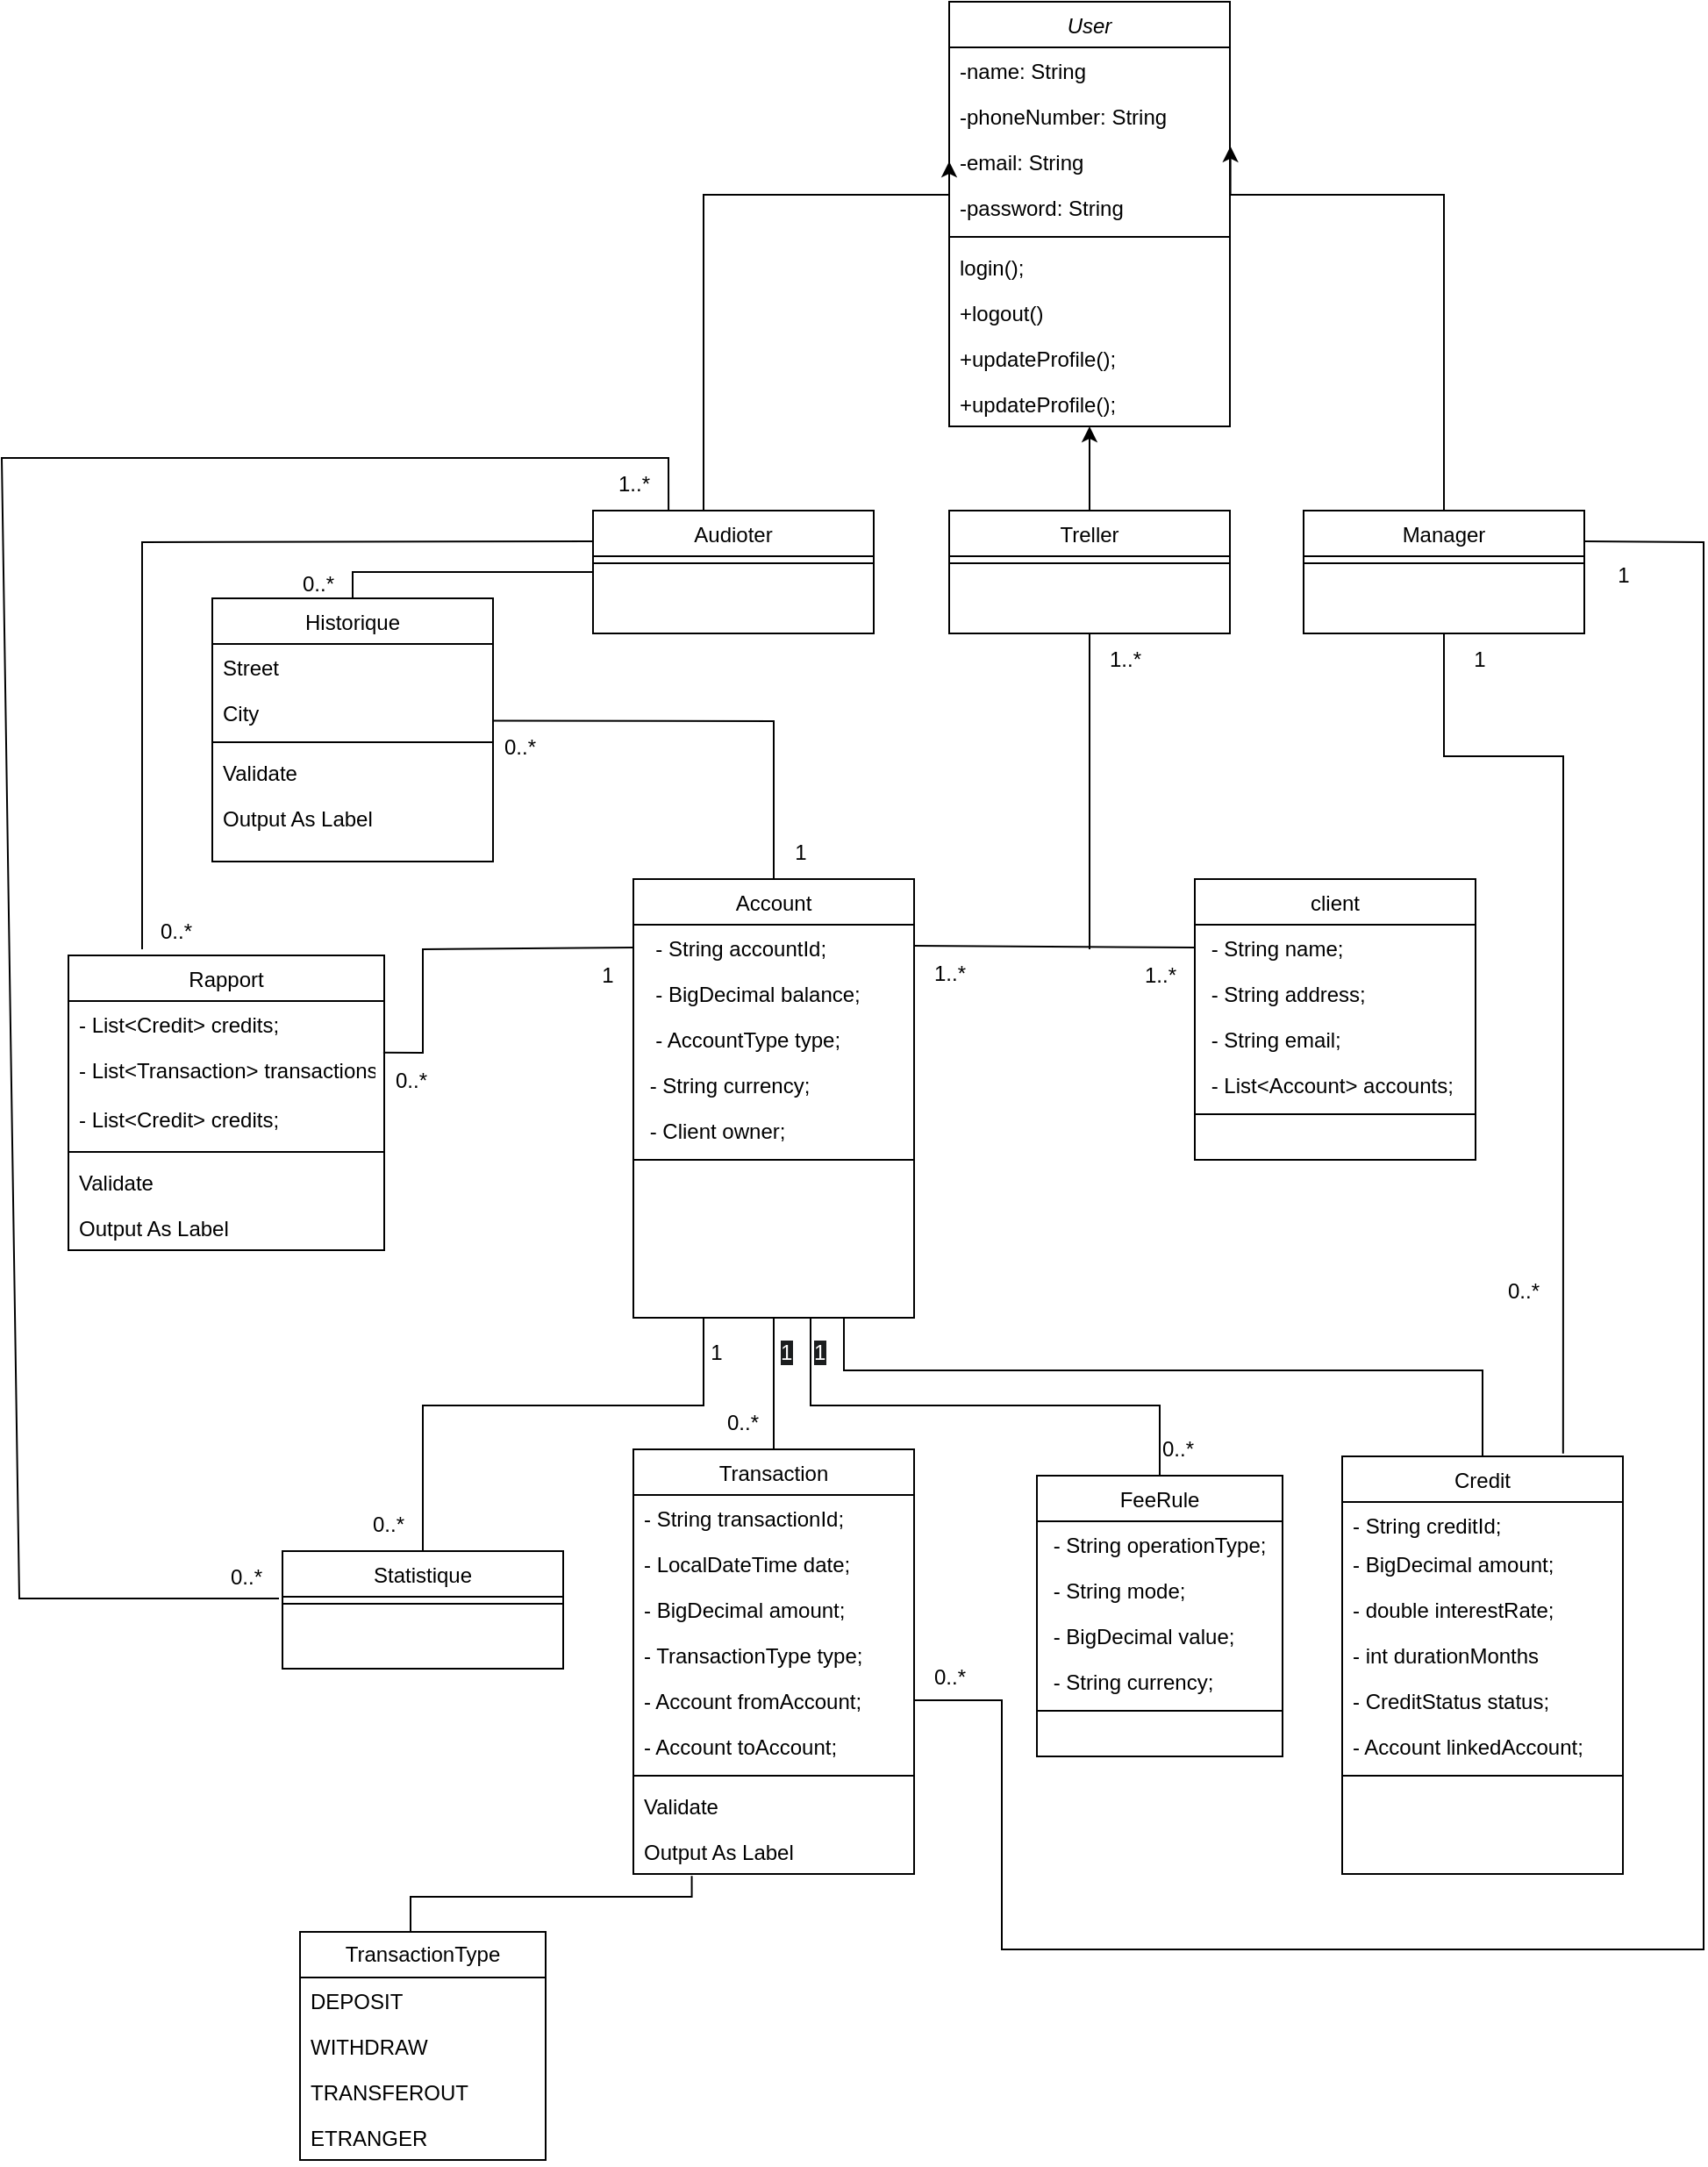 <mxfile version="28.2.4">
  <diagram id="C5RBs43oDa-KdzZeNtuy" name="Page-1">
    <mxGraphModel dx="3447" dy="2559" grid="1" gridSize="10" guides="1" tooltips="1" connect="1" arrows="1" fold="1" page="1" pageScale="1" pageWidth="827" pageHeight="1169" math="0" shadow="0">
      <root>
        <mxCell id="WIyWlLk6GJQsqaUBKTNV-0" />
        <mxCell id="WIyWlLk6GJQsqaUBKTNV-1" parent="WIyWlLk6GJQsqaUBKTNV-0" />
        <mxCell id="9SNLqxjhRy3mxJbj-5ll-108" value="User" style="swimlane;fontStyle=2;align=center;verticalAlign=top;childLayout=stackLayout;horizontal=1;startSize=26;horizontalStack=0;resizeParent=1;resizeLast=0;collapsible=1;marginBottom=0;rounded=0;shadow=0;strokeWidth=1;" parent="WIyWlLk6GJQsqaUBKTNV-1" vertex="1">
          <mxGeometry x="-270" y="-30" width="160" height="242" as="geometry">
            <mxRectangle x="230" y="140" width="160" height="26" as="alternateBounds" />
          </mxGeometry>
        </mxCell>
        <mxCell id="9SNLqxjhRy3mxJbj-5ll-109" value="-name: String" style="text;align=left;verticalAlign=top;spacingLeft=4;spacingRight=4;overflow=hidden;rotatable=0;points=[[0,0.5],[1,0.5]];portConstraint=eastwest;" parent="9SNLqxjhRy3mxJbj-5ll-108" vertex="1">
          <mxGeometry y="26" width="160" height="26" as="geometry" />
        </mxCell>
        <mxCell id="9SNLqxjhRy3mxJbj-5ll-110" value="-phoneNumber: String" style="text;align=left;verticalAlign=top;spacingLeft=4;spacingRight=4;overflow=hidden;rotatable=0;points=[[0,0.5],[1,0.5]];portConstraint=eastwest;rounded=0;shadow=0;html=0;" parent="9SNLqxjhRy3mxJbj-5ll-108" vertex="1">
          <mxGeometry y="52" width="160" height="26" as="geometry" />
        </mxCell>
        <mxCell id="9SNLqxjhRy3mxJbj-5ll-111" value="-email: String&#xa;&#xa;&#xa;&#xa;" style="text;align=left;verticalAlign=top;spacingLeft=4;spacingRight=4;overflow=hidden;rotatable=0;points=[[0,0.5],[1,0.5]];portConstraint=eastwest;rounded=0;shadow=0;html=0;" parent="9SNLqxjhRy3mxJbj-5ll-108" vertex="1">
          <mxGeometry y="78" width="160" height="26" as="geometry" />
        </mxCell>
        <mxCell id="9SNLqxjhRy3mxJbj-5ll-199" value="-password: String&#xa;&#xa;&#xa;&#xa;" style="text;align=left;verticalAlign=top;spacingLeft=4;spacingRight=4;overflow=hidden;rotatable=0;points=[[0,0.5],[1,0.5]];portConstraint=eastwest;rounded=0;shadow=0;html=0;" parent="9SNLqxjhRy3mxJbj-5ll-108" vertex="1">
          <mxGeometry y="104" width="160" height="26" as="geometry" />
        </mxCell>
        <mxCell id="9SNLqxjhRy3mxJbj-5ll-112" value="" style="line;html=1;strokeWidth=1;align=left;verticalAlign=middle;spacingTop=-1;spacingLeft=3;spacingRight=3;rotatable=0;labelPosition=right;points=[];portConstraint=eastwest;" parent="9SNLqxjhRy3mxJbj-5ll-108" vertex="1">
          <mxGeometry y="130" width="160" height="8" as="geometry" />
        </mxCell>
        <mxCell id="9SNLqxjhRy3mxJbj-5ll-113" value="login();" style="text;align=left;verticalAlign=top;spacingLeft=4;spacingRight=4;overflow=hidden;rotatable=0;points=[[0,0.5],[1,0.5]];portConstraint=eastwest;" parent="9SNLqxjhRy3mxJbj-5ll-108" vertex="1">
          <mxGeometry y="138" width="160" height="26" as="geometry" />
        </mxCell>
        <mxCell id="6cESRr3rEcXC_mRrNhCT-2" value="+logout()" style="text;align=left;verticalAlign=top;spacingLeft=4;spacingRight=4;overflow=hidden;rotatable=0;points=[[0,0.5],[1,0.5]];portConstraint=eastwest;" vertex="1" parent="9SNLqxjhRy3mxJbj-5ll-108">
          <mxGeometry y="164" width="160" height="26" as="geometry" />
        </mxCell>
        <mxCell id="6cESRr3rEcXC_mRrNhCT-3" value="+updateProfile();&#xa;" style="text;align=left;verticalAlign=top;spacingLeft=4;spacingRight=4;overflow=hidden;rotatable=0;points=[[0,0.5],[1,0.5]];portConstraint=eastwest;" vertex="1" parent="9SNLqxjhRy3mxJbj-5ll-108">
          <mxGeometry y="190" width="160" height="26" as="geometry" />
        </mxCell>
        <mxCell id="6cESRr3rEcXC_mRrNhCT-4" value="+updateProfile();&#xa;" style="text;align=left;verticalAlign=top;spacingLeft=4;spacingRight=4;overflow=hidden;rotatable=0;points=[[0,0.5],[1,0.5]];portConstraint=eastwest;" vertex="1" parent="9SNLqxjhRy3mxJbj-5ll-108">
          <mxGeometry y="216" width="160" height="26" as="geometry" />
        </mxCell>
        <mxCell id="9SNLqxjhRy3mxJbj-5ll-114" value="Manager" style="swimlane;fontStyle=0;align=center;verticalAlign=top;childLayout=stackLayout;horizontal=1;startSize=26;horizontalStack=0;resizeParent=1;resizeLast=0;collapsible=1;marginBottom=0;rounded=0;shadow=0;strokeWidth=1;" parent="WIyWlLk6GJQsqaUBKTNV-1" vertex="1">
          <mxGeometry x="-68" y="260" width="160" height="70" as="geometry">
            <mxRectangle x="130" y="380" width="160" height="26" as="alternateBounds" />
          </mxGeometry>
        </mxCell>
        <mxCell id="9SNLqxjhRy3mxJbj-5ll-115" value="" style="line;html=1;strokeWidth=1;align=left;verticalAlign=middle;spacingTop=-1;spacingLeft=3;spacingRight=3;rotatable=0;labelPosition=right;points=[];portConstraint=eastwest;" parent="9SNLqxjhRy3mxJbj-5ll-114" vertex="1">
          <mxGeometry y="26" width="160" height="8" as="geometry" />
        </mxCell>
        <mxCell id="9SNLqxjhRy3mxJbj-5ll-116" style="edgeStyle=orthogonalEdgeStyle;rounded=0;orthogonalLoop=1;jettySize=auto;html=1;entryX=0.5;entryY=1;entryDx=0;entryDy=0;" parent="WIyWlLk6GJQsqaUBKTNV-1" source="9SNLqxjhRy3mxJbj-5ll-117" target="9SNLqxjhRy3mxJbj-5ll-108" edge="1">
          <mxGeometry relative="1" as="geometry" />
        </mxCell>
        <mxCell id="9SNLqxjhRy3mxJbj-5ll-117" value="Treller" style="swimlane;fontStyle=0;align=center;verticalAlign=top;childLayout=stackLayout;horizontal=1;startSize=26;horizontalStack=0;resizeParent=1;resizeLast=0;collapsible=1;marginBottom=0;rounded=0;shadow=0;strokeWidth=1;" parent="WIyWlLk6GJQsqaUBKTNV-1" vertex="1">
          <mxGeometry x="-270" y="260" width="160" height="70" as="geometry">
            <mxRectangle x="340" y="380" width="170" height="26" as="alternateBounds" />
          </mxGeometry>
        </mxCell>
        <mxCell id="9SNLqxjhRy3mxJbj-5ll-118" value="" style="line;html=1;strokeWidth=1;align=left;verticalAlign=middle;spacingTop=-1;spacingLeft=3;spacingRight=3;rotatable=0;labelPosition=right;points=[];portConstraint=eastwest;" parent="9SNLqxjhRy3mxJbj-5ll-117" vertex="1">
          <mxGeometry y="26" width="160" height="8" as="geometry" />
        </mxCell>
        <mxCell id="9SNLqxjhRy3mxJbj-5ll-119" value="client" style="swimlane;fontStyle=0;align=center;verticalAlign=top;childLayout=stackLayout;horizontal=1;startSize=26;horizontalStack=0;resizeParent=1;resizeLast=0;collapsible=1;marginBottom=0;rounded=0;shadow=0;strokeWidth=1;" parent="WIyWlLk6GJQsqaUBKTNV-1" vertex="1">
          <mxGeometry x="-130" y="470" width="160" height="160" as="geometry">
            <mxRectangle x="340" y="380" width="170" height="26" as="alternateBounds" />
          </mxGeometry>
        </mxCell>
        <mxCell id="9SNLqxjhRy3mxJbj-5ll-120" value=" - String name;&#xa;" style="text;align=left;verticalAlign=top;spacingLeft=4;spacingRight=4;overflow=hidden;rotatable=0;points=[[0,0.5],[1,0.5]];portConstraint=eastwest;" parent="9SNLqxjhRy3mxJbj-5ll-119" vertex="1">
          <mxGeometry y="26" width="160" height="26" as="geometry" />
        </mxCell>
        <mxCell id="6cESRr3rEcXC_mRrNhCT-22" value=" - String address;&#xa;" style="text;align=left;verticalAlign=top;spacingLeft=4;spacingRight=4;overflow=hidden;rotatable=0;points=[[0,0.5],[1,0.5]];portConstraint=eastwest;" vertex="1" parent="9SNLqxjhRy3mxJbj-5ll-119">
          <mxGeometry y="52" width="160" height="26" as="geometry" />
        </mxCell>
        <mxCell id="6cESRr3rEcXC_mRrNhCT-21" value=" - String email;&#xa;" style="text;align=left;verticalAlign=top;spacingLeft=4;spacingRight=4;overflow=hidden;rotatable=0;points=[[0,0.5],[1,0.5]];portConstraint=eastwest;" vertex="1" parent="9SNLqxjhRy3mxJbj-5ll-119">
          <mxGeometry y="78" width="160" height="26" as="geometry" />
        </mxCell>
        <mxCell id="6cESRr3rEcXC_mRrNhCT-23" value=" - List&lt;Account&gt; accounts;&#xa;" style="text;align=left;verticalAlign=top;spacingLeft=4;spacingRight=4;overflow=hidden;rotatable=0;points=[[0,0.5],[1,0.5]];portConstraint=eastwest;" vertex="1" parent="9SNLqxjhRy3mxJbj-5ll-119">
          <mxGeometry y="104" width="160" height="26" as="geometry" />
        </mxCell>
        <mxCell id="9SNLqxjhRy3mxJbj-5ll-121" value="" style="line;html=1;strokeWidth=1;align=left;verticalAlign=middle;spacingTop=-1;spacingLeft=3;spacingRight=3;rotatable=0;labelPosition=right;points=[];portConstraint=eastwest;" parent="9SNLqxjhRy3mxJbj-5ll-119" vertex="1">
          <mxGeometry y="130" width="160" height="8" as="geometry" />
        </mxCell>
        <mxCell id="9SNLqxjhRy3mxJbj-5ll-122" value="Transaction" style="swimlane;fontStyle=0;align=center;verticalAlign=top;childLayout=stackLayout;horizontal=1;startSize=26;horizontalStack=0;resizeParent=1;resizeLast=0;collapsible=1;marginBottom=0;rounded=0;shadow=0;strokeWidth=1;" parent="WIyWlLk6GJQsqaUBKTNV-1" vertex="1">
          <mxGeometry x="-450" y="795" width="160" height="242" as="geometry">
            <mxRectangle x="550" y="140" width="160" height="26" as="alternateBounds" />
          </mxGeometry>
        </mxCell>
        <mxCell id="9SNLqxjhRy3mxJbj-5ll-123" value="- String transactionId;&#xa;" style="text;align=left;verticalAlign=top;spacingLeft=4;spacingRight=4;overflow=hidden;rotatable=0;points=[[0,0.5],[1,0.5]];portConstraint=eastwest;" parent="9SNLqxjhRy3mxJbj-5ll-122" vertex="1">
          <mxGeometry y="26" width="160" height="26" as="geometry" />
        </mxCell>
        <mxCell id="9SNLqxjhRy3mxJbj-5ll-124" value="- LocalDateTime date;&#xa;" style="text;align=left;verticalAlign=top;spacingLeft=4;spacingRight=4;overflow=hidden;rotatable=0;points=[[0,0.5],[1,0.5]];portConstraint=eastwest;rounded=0;shadow=0;html=0;" parent="9SNLqxjhRy3mxJbj-5ll-122" vertex="1">
          <mxGeometry y="52" width="160" height="26" as="geometry" />
        </mxCell>
        <mxCell id="9SNLqxjhRy3mxJbj-5ll-125" value="- BigDecimal amount;&#xa;" style="text;align=left;verticalAlign=top;spacingLeft=4;spacingRight=4;overflow=hidden;rotatable=0;points=[[0,0.5],[1,0.5]];portConstraint=eastwest;rounded=0;shadow=0;html=0;" parent="9SNLqxjhRy3mxJbj-5ll-122" vertex="1">
          <mxGeometry y="78" width="160" height="26" as="geometry" />
        </mxCell>
        <mxCell id="9SNLqxjhRy3mxJbj-5ll-126" value="- TransactionType type; " style="text;align=left;verticalAlign=top;spacingLeft=4;spacingRight=4;overflow=hidden;rotatable=0;points=[[0,0.5],[1,0.5]];portConstraint=eastwest;rounded=0;shadow=0;html=0;" parent="9SNLqxjhRy3mxJbj-5ll-122" vertex="1">
          <mxGeometry y="104" width="160" height="26" as="geometry" />
        </mxCell>
        <mxCell id="9SNLqxjhRy3mxJbj-5ll-127" value="- Account fromAccount;&#xa;" style="text;align=left;verticalAlign=top;spacingLeft=4;spacingRight=4;overflow=hidden;rotatable=0;points=[[0,0.5],[1,0.5]];portConstraint=eastwest;rounded=0;shadow=0;html=0;" parent="9SNLqxjhRy3mxJbj-5ll-122" vertex="1">
          <mxGeometry y="130" width="160" height="26" as="geometry" />
        </mxCell>
        <mxCell id="6cESRr3rEcXC_mRrNhCT-11" value="- Account toAccount;&#xa;" style="text;align=left;verticalAlign=top;spacingLeft=4;spacingRight=4;overflow=hidden;rotatable=0;points=[[0,0.5],[1,0.5]];portConstraint=eastwest;rounded=0;shadow=0;html=0;" vertex="1" parent="9SNLqxjhRy3mxJbj-5ll-122">
          <mxGeometry y="156" width="160" height="26" as="geometry" />
        </mxCell>
        <mxCell id="9SNLqxjhRy3mxJbj-5ll-128" value="" style="line;html=1;strokeWidth=1;align=left;verticalAlign=middle;spacingTop=-1;spacingLeft=3;spacingRight=3;rotatable=0;labelPosition=right;points=[];portConstraint=eastwest;" parent="9SNLqxjhRy3mxJbj-5ll-122" vertex="1">
          <mxGeometry y="182" width="160" height="8" as="geometry" />
        </mxCell>
        <mxCell id="9SNLqxjhRy3mxJbj-5ll-129" value="Validate" style="text;align=left;verticalAlign=top;spacingLeft=4;spacingRight=4;overflow=hidden;rotatable=0;points=[[0,0.5],[1,0.5]];portConstraint=eastwest;" parent="9SNLqxjhRy3mxJbj-5ll-122" vertex="1">
          <mxGeometry y="190" width="160" height="26" as="geometry" />
        </mxCell>
        <mxCell id="9SNLqxjhRy3mxJbj-5ll-130" value="Output As Label" style="text;align=left;verticalAlign=top;spacingLeft=4;spacingRight=4;overflow=hidden;rotatable=0;points=[[0,0.5],[1,0.5]];portConstraint=eastwest;" parent="9SNLqxjhRy3mxJbj-5ll-122" vertex="1">
          <mxGeometry y="216" width="160" height="26" as="geometry" />
        </mxCell>
        <mxCell id="9SNLqxjhRy3mxJbj-5ll-131" value="Historique" style="swimlane;fontStyle=0;align=center;verticalAlign=top;childLayout=stackLayout;horizontal=1;startSize=26;horizontalStack=0;resizeParent=1;resizeLast=0;collapsible=1;marginBottom=0;rounded=0;shadow=0;strokeWidth=1;" parent="WIyWlLk6GJQsqaUBKTNV-1" vertex="1">
          <mxGeometry x="-690" y="310" width="160" height="150" as="geometry">
            <mxRectangle x="550" y="140" width="160" height="26" as="alternateBounds" />
          </mxGeometry>
        </mxCell>
        <mxCell id="9SNLqxjhRy3mxJbj-5ll-132" value="Street" style="text;align=left;verticalAlign=top;spacingLeft=4;spacingRight=4;overflow=hidden;rotatable=0;points=[[0,0.5],[1,0.5]];portConstraint=eastwest;" parent="9SNLqxjhRy3mxJbj-5ll-131" vertex="1">
          <mxGeometry y="26" width="160" height="26" as="geometry" />
        </mxCell>
        <mxCell id="9SNLqxjhRy3mxJbj-5ll-133" value="City" style="text;align=left;verticalAlign=top;spacingLeft=4;spacingRight=4;overflow=hidden;rotatable=0;points=[[0,0.5],[1,0.5]];portConstraint=eastwest;rounded=0;shadow=0;html=0;" parent="9SNLqxjhRy3mxJbj-5ll-131" vertex="1">
          <mxGeometry y="52" width="160" height="26" as="geometry" />
        </mxCell>
        <mxCell id="9SNLqxjhRy3mxJbj-5ll-134" value="" style="line;html=1;strokeWidth=1;align=left;verticalAlign=middle;spacingTop=-1;spacingLeft=3;spacingRight=3;rotatable=0;labelPosition=right;points=[];portConstraint=eastwest;" parent="9SNLqxjhRy3mxJbj-5ll-131" vertex="1">
          <mxGeometry y="78" width="160" height="8" as="geometry" />
        </mxCell>
        <mxCell id="9SNLqxjhRy3mxJbj-5ll-135" value="Validate" style="text;align=left;verticalAlign=top;spacingLeft=4;spacingRight=4;overflow=hidden;rotatable=0;points=[[0,0.5],[1,0.5]];portConstraint=eastwest;" parent="9SNLqxjhRy3mxJbj-5ll-131" vertex="1">
          <mxGeometry y="86" width="160" height="26" as="geometry" />
        </mxCell>
        <mxCell id="9SNLqxjhRy3mxJbj-5ll-136" value="Output As Label" style="text;align=left;verticalAlign=top;spacingLeft=4;spacingRight=4;overflow=hidden;rotatable=0;points=[[0,0.5],[1,0.5]];portConstraint=eastwest;" parent="9SNLqxjhRy3mxJbj-5ll-131" vertex="1">
          <mxGeometry y="112" width="160" height="26" as="geometry" />
        </mxCell>
        <mxCell id="9SNLqxjhRy3mxJbj-5ll-137" value="Credit" style="swimlane;fontStyle=0;align=center;verticalAlign=top;childLayout=stackLayout;horizontal=1;startSize=26;horizontalStack=0;resizeParent=1;resizeLast=0;collapsible=1;marginBottom=0;rounded=0;shadow=0;strokeWidth=1;" parent="WIyWlLk6GJQsqaUBKTNV-1" vertex="1">
          <mxGeometry x="-46" y="799" width="160" height="238" as="geometry">
            <mxRectangle x="550" y="140" width="160" height="26" as="alternateBounds" />
          </mxGeometry>
        </mxCell>
        <mxCell id="9SNLqxjhRy3mxJbj-5ll-138" value="- String creditId;" style="text;align=left;verticalAlign=top;spacingLeft=4;spacingRight=4;overflow=hidden;rotatable=0;points=[[0,0.5],[1,0.5]];portConstraint=eastwest;" parent="9SNLqxjhRy3mxJbj-5ll-137" vertex="1">
          <mxGeometry y="26" width="160" height="22" as="geometry" />
        </mxCell>
        <mxCell id="9SNLqxjhRy3mxJbj-5ll-139" value="- BigDecimal amount;" style="text;align=left;verticalAlign=top;spacingLeft=4;spacingRight=4;overflow=hidden;rotatable=0;points=[[0,0.5],[1,0.5]];portConstraint=eastwest;rounded=0;shadow=0;html=0;" parent="9SNLqxjhRy3mxJbj-5ll-137" vertex="1">
          <mxGeometry y="48" width="160" height="26" as="geometry" />
        </mxCell>
        <mxCell id="9SNLqxjhRy3mxJbj-5ll-140" value="- double interestRate;" style="text;align=left;verticalAlign=top;spacingLeft=4;spacingRight=4;overflow=hidden;rotatable=0;points=[[0,0.5],[1,0.5]];portConstraint=eastwest;rounded=0;shadow=0;html=0;" parent="9SNLqxjhRy3mxJbj-5ll-137" vertex="1">
          <mxGeometry y="74" width="160" height="26" as="geometry" />
        </mxCell>
        <mxCell id="9SNLqxjhRy3mxJbj-5ll-141" value="- int durationMonths" style="text;align=left;verticalAlign=top;spacingLeft=4;spacingRight=4;overflow=hidden;rotatable=0;points=[[0,0.5],[1,0.5]];portConstraint=eastwest;rounded=0;shadow=0;html=0;" parent="9SNLqxjhRy3mxJbj-5ll-137" vertex="1">
          <mxGeometry y="100" width="160" height="26" as="geometry" />
        </mxCell>
        <mxCell id="9SNLqxjhRy3mxJbj-5ll-142" value="- CreditStatus status;" style="text;align=left;verticalAlign=top;spacingLeft=4;spacingRight=4;overflow=hidden;rotatable=0;points=[[0,0.5],[1,0.5]];portConstraint=eastwest;rounded=0;shadow=0;html=0;" parent="9SNLqxjhRy3mxJbj-5ll-137" vertex="1">
          <mxGeometry y="126" width="160" height="26" as="geometry" />
        </mxCell>
        <mxCell id="6cESRr3rEcXC_mRrNhCT-10" value="- Account linkedAccount;" style="text;align=left;verticalAlign=top;spacingLeft=4;spacingRight=4;overflow=hidden;rotatable=0;points=[[0,0.5],[1,0.5]];portConstraint=eastwest;rounded=0;shadow=0;html=0;" vertex="1" parent="9SNLqxjhRy3mxJbj-5ll-137">
          <mxGeometry y="152" width="160" height="26" as="geometry" />
        </mxCell>
        <mxCell id="9SNLqxjhRy3mxJbj-5ll-143" value="" style="line;html=1;strokeWidth=1;align=left;verticalAlign=middle;spacingTop=-1;spacingLeft=3;spacingRight=3;rotatable=0;labelPosition=right;points=[];portConstraint=eastwest;" parent="9SNLqxjhRy3mxJbj-5ll-137" vertex="1">
          <mxGeometry y="178" width="160" height="8" as="geometry" />
        </mxCell>
        <mxCell id="9SNLqxjhRy3mxJbj-5ll-146" value="Statistique" style="swimlane;fontStyle=0;align=center;verticalAlign=top;childLayout=stackLayout;horizontal=1;startSize=26;horizontalStack=0;resizeParent=1;resizeLast=0;collapsible=1;marginBottom=0;rounded=0;shadow=0;strokeWidth=1;" parent="WIyWlLk6GJQsqaUBKTNV-1" vertex="1">
          <mxGeometry x="-650" y="853" width="160" height="67" as="geometry">
            <mxRectangle x="550" y="140" width="160" height="26" as="alternateBounds" />
          </mxGeometry>
        </mxCell>
        <mxCell id="9SNLqxjhRy3mxJbj-5ll-149" value="" style="line;html=1;strokeWidth=1;align=left;verticalAlign=middle;spacingTop=-1;spacingLeft=3;spacingRight=3;rotatable=0;labelPosition=right;points=[];portConstraint=eastwest;" parent="9SNLqxjhRy3mxJbj-5ll-146" vertex="1">
          <mxGeometry y="26" width="160" height="8" as="geometry" />
        </mxCell>
        <mxCell id="9SNLqxjhRy3mxJbj-5ll-152" value="Rapport" style="swimlane;fontStyle=0;align=center;verticalAlign=top;childLayout=stackLayout;horizontal=1;startSize=26;horizontalStack=0;resizeParent=1;resizeLast=0;collapsible=1;marginBottom=0;rounded=0;shadow=0;strokeWidth=1;" parent="WIyWlLk6GJQsqaUBKTNV-1" vertex="1">
          <mxGeometry x="-772" y="513.5" width="180" height="168" as="geometry">
            <mxRectangle x="550" y="140" width="160" height="26" as="alternateBounds" />
          </mxGeometry>
        </mxCell>
        <mxCell id="9SNLqxjhRy3mxJbj-5ll-153" value="- List&lt;Credit&gt; credits;&#xa;" style="text;align=left;verticalAlign=top;spacingLeft=4;spacingRight=4;overflow=hidden;rotatable=0;points=[[0,0.5],[1,0.5]];portConstraint=eastwest;" parent="9SNLqxjhRy3mxJbj-5ll-152" vertex="1">
          <mxGeometry y="26" width="180" height="26" as="geometry" />
        </mxCell>
        <mxCell id="9SNLqxjhRy3mxJbj-5ll-154" value="- List&lt;Transaction&gt; transactions;&#xa;" style="text;align=left;verticalAlign=top;spacingLeft=4;spacingRight=4;overflow=hidden;rotatable=0;points=[[0,0.5],[1,0.5]];portConstraint=eastwest;rounded=0;shadow=0;html=0;" parent="9SNLqxjhRy3mxJbj-5ll-152" vertex="1">
          <mxGeometry y="52" width="180" height="28" as="geometry" />
        </mxCell>
        <mxCell id="6cESRr3rEcXC_mRrNhCT-12" value="- List&lt;Credit&gt; credits;&#xa;" style="text;align=left;verticalAlign=top;spacingLeft=4;spacingRight=4;overflow=hidden;rotatable=0;points=[[0,0.5],[1,0.5]];portConstraint=eastwest;rounded=0;shadow=0;html=0;" vertex="1" parent="9SNLqxjhRy3mxJbj-5ll-152">
          <mxGeometry y="80" width="180" height="28" as="geometry" />
        </mxCell>
        <mxCell id="9SNLqxjhRy3mxJbj-5ll-155" value="" style="line;html=1;strokeWidth=1;align=left;verticalAlign=middle;spacingTop=-1;spacingLeft=3;spacingRight=3;rotatable=0;labelPosition=right;points=[];portConstraint=eastwest;" parent="9SNLqxjhRy3mxJbj-5ll-152" vertex="1">
          <mxGeometry y="108" width="180" height="8" as="geometry" />
        </mxCell>
        <mxCell id="9SNLqxjhRy3mxJbj-5ll-156" value="Validate" style="text;align=left;verticalAlign=top;spacingLeft=4;spacingRight=4;overflow=hidden;rotatable=0;points=[[0,0.5],[1,0.5]];portConstraint=eastwest;" parent="9SNLqxjhRy3mxJbj-5ll-152" vertex="1">
          <mxGeometry y="116" width="180" height="26" as="geometry" />
        </mxCell>
        <mxCell id="9SNLqxjhRy3mxJbj-5ll-157" value="Output As Label" style="text;align=left;verticalAlign=top;spacingLeft=4;spacingRight=4;overflow=hidden;rotatable=0;points=[[0,0.5],[1,0.5]];portConstraint=eastwest;" parent="9SNLqxjhRy3mxJbj-5ll-152" vertex="1">
          <mxGeometry y="142" width="180" height="26" as="geometry" />
        </mxCell>
        <mxCell id="9SNLqxjhRy3mxJbj-5ll-158" value="Account" style="swimlane;fontStyle=0;align=center;verticalAlign=top;childLayout=stackLayout;horizontal=1;startSize=26;horizontalStack=0;resizeParent=1;resizeLast=0;collapsible=1;marginBottom=0;rounded=0;shadow=0;strokeWidth=1;" parent="WIyWlLk6GJQsqaUBKTNV-1" vertex="1">
          <mxGeometry x="-450" y="470" width="160" height="250" as="geometry">
            <mxRectangle x="550" y="140" width="160" height="26" as="alternateBounds" />
          </mxGeometry>
        </mxCell>
        <mxCell id="9SNLqxjhRy3mxJbj-5ll-159" value="  - String accountId;&#xa;" style="text;align=left;verticalAlign=top;spacingLeft=4;spacingRight=4;overflow=hidden;rotatable=0;points=[[0,0.5],[1,0.5]];portConstraint=eastwest;" parent="9SNLqxjhRy3mxJbj-5ll-158" vertex="1">
          <mxGeometry y="26" width="160" height="26" as="geometry" />
        </mxCell>
        <mxCell id="6cESRr3rEcXC_mRrNhCT-18" value="  - BigDecimal balance;&#xa;" style="text;align=left;verticalAlign=top;spacingLeft=4;spacingRight=4;overflow=hidden;rotatable=0;points=[[0,0.5],[1,0.5]];portConstraint=eastwest;" vertex="1" parent="9SNLqxjhRy3mxJbj-5ll-158">
          <mxGeometry y="52" width="160" height="26" as="geometry" />
        </mxCell>
        <mxCell id="6cESRr3rEcXC_mRrNhCT-17" value="  - AccountType type;&#xa;" style="text;align=left;verticalAlign=top;spacingLeft=4;spacingRight=4;overflow=hidden;rotatable=0;points=[[0,0.5],[1,0.5]];portConstraint=eastwest;" vertex="1" parent="9SNLqxjhRy3mxJbj-5ll-158">
          <mxGeometry y="78" width="160" height="26" as="geometry" />
        </mxCell>
        <mxCell id="6cESRr3rEcXC_mRrNhCT-19" value=" - String currency;&#xa;" style="text;align=left;verticalAlign=top;spacingLeft=4;spacingRight=4;overflow=hidden;rotatable=0;points=[[0,0.5],[1,0.5]];portConstraint=eastwest;" vertex="1" parent="9SNLqxjhRy3mxJbj-5ll-158">
          <mxGeometry y="104" width="160" height="26" as="geometry" />
        </mxCell>
        <mxCell id="6cESRr3rEcXC_mRrNhCT-20" value=" - Client owner;&#xa;" style="text;align=left;verticalAlign=top;spacingLeft=4;spacingRight=4;overflow=hidden;rotatable=0;points=[[0,0.5],[1,0.5]];portConstraint=eastwest;" vertex="1" parent="9SNLqxjhRy3mxJbj-5ll-158">
          <mxGeometry y="130" width="160" height="26" as="geometry" />
        </mxCell>
        <mxCell id="9SNLqxjhRy3mxJbj-5ll-160" value="" style="line;html=1;strokeWidth=1;align=left;verticalAlign=middle;spacingTop=-1;spacingLeft=3;spacingRight=3;rotatable=0;labelPosition=right;points=[];portConstraint=eastwest;" parent="9SNLqxjhRy3mxJbj-5ll-158" vertex="1">
          <mxGeometry y="156" width="160" height="8" as="geometry" />
        </mxCell>
        <mxCell id="9SNLqxjhRy3mxJbj-5ll-161" value="Audioter" style="swimlane;fontStyle=0;align=center;verticalAlign=top;childLayout=stackLayout;horizontal=1;startSize=26;horizontalStack=0;resizeParent=1;resizeLast=0;collapsible=1;marginBottom=0;rounded=0;shadow=0;strokeWidth=1;" parent="WIyWlLk6GJQsqaUBKTNV-1" vertex="1">
          <mxGeometry x="-473" y="260" width="160" height="70" as="geometry">
            <mxRectangle x="340" y="380" width="170" height="26" as="alternateBounds" />
          </mxGeometry>
        </mxCell>
        <mxCell id="9SNLqxjhRy3mxJbj-5ll-162" value="" style="line;html=1;strokeWidth=1;align=left;verticalAlign=middle;spacingTop=-1;spacingLeft=3;spacingRight=3;rotatable=0;labelPosition=right;points=[];portConstraint=eastwest;" parent="9SNLqxjhRy3mxJbj-5ll-161" vertex="1">
          <mxGeometry y="26" width="160" height="8" as="geometry" />
        </mxCell>
        <mxCell id="9SNLqxjhRy3mxJbj-5ll-163" style="edgeStyle=orthogonalEdgeStyle;rounded=0;orthogonalLoop=1;jettySize=auto;html=1;entryX=0;entryY=0.5;entryDx=0;entryDy=0;" parent="WIyWlLk6GJQsqaUBKTNV-1" source="9SNLqxjhRy3mxJbj-5ll-161" target="9SNLqxjhRy3mxJbj-5ll-111" edge="1">
          <mxGeometry relative="1" as="geometry">
            <mxPoint x="-190" y="180" as="targetPoint" />
            <Array as="points">
              <mxPoint x="-410" y="80" />
              <mxPoint x="-270" y="80" />
            </Array>
          </mxGeometry>
        </mxCell>
        <mxCell id="9SNLqxjhRy3mxJbj-5ll-164" style="edgeStyle=orthogonalEdgeStyle;rounded=0;orthogonalLoop=1;jettySize=auto;html=1;entryX=1.002;entryY=0.169;entryDx=0;entryDy=0;entryPerimeter=0;" parent="WIyWlLk6GJQsqaUBKTNV-1" source="9SNLqxjhRy3mxJbj-5ll-114" target="9SNLqxjhRy3mxJbj-5ll-111" edge="1">
          <mxGeometry relative="1" as="geometry">
            <Array as="points">
              <mxPoint x="12" y="80" />
              <mxPoint x="-110" y="80" />
            </Array>
          </mxGeometry>
        </mxCell>
        <mxCell id="9SNLqxjhRy3mxJbj-5ll-165" value="" style="endArrow=none;html=1;rounded=0;exitX=1;exitY=0.5;exitDx=0;exitDy=0;entryX=0;entryY=0.5;entryDx=0;entryDy=0;" parent="WIyWlLk6GJQsqaUBKTNV-1" target="9SNLqxjhRy3mxJbj-5ll-120" edge="1">
          <mxGeometry width="50" height="50" relative="1" as="geometry">
            <mxPoint x="-290" y="508" as="sourcePoint" />
            <mxPoint x="-128.72" y="505.994" as="targetPoint" />
          </mxGeometry>
        </mxCell>
        <mxCell id="9SNLqxjhRy3mxJbj-5ll-166" value="" style="endArrow=none;html=1;rounded=0;entryX=0.5;entryY=1;entryDx=0;entryDy=0;" parent="WIyWlLk6GJQsqaUBKTNV-1" target="9SNLqxjhRy3mxJbj-5ll-117" edge="1">
          <mxGeometry width="50" height="50" relative="1" as="geometry">
            <mxPoint x="-190" y="510" as="sourcePoint" />
            <mxPoint x="-170" y="410" as="targetPoint" />
          </mxGeometry>
        </mxCell>
        <mxCell id="9SNLqxjhRy3mxJbj-5ll-167" value="" style="endArrow=none;html=1;rounded=0;entryX=0.5;entryY=1;entryDx=0;entryDy=0;" parent="WIyWlLk6GJQsqaUBKTNV-1" source="9SNLqxjhRy3mxJbj-5ll-122" target="9SNLqxjhRy3mxJbj-5ll-158" edge="1">
          <mxGeometry width="50" height="50" relative="1" as="geometry">
            <mxPoint x="-120" y="740" as="sourcePoint" />
            <mxPoint x="-70" y="690" as="targetPoint" />
          </mxGeometry>
        </mxCell>
        <mxCell id="9SNLqxjhRy3mxJbj-5ll-168" value="" style="endArrow=none;html=1;rounded=0;entryX=0.75;entryY=1;entryDx=0;entryDy=0;exitX=0.5;exitY=0;exitDx=0;exitDy=0;" parent="WIyWlLk6GJQsqaUBKTNV-1" source="9SNLqxjhRy3mxJbj-5ll-137" target="9SNLqxjhRy3mxJbj-5ll-158" edge="1">
          <mxGeometry width="50" height="50" relative="1" as="geometry">
            <mxPoint x="50" y="670" as="sourcePoint" />
            <mxPoint x="100" y="620" as="targetPoint" />
            <Array as="points">
              <mxPoint x="34" y="750" />
              <mxPoint x="-160" y="750" />
              <mxPoint x="-330" y="750" />
            </Array>
          </mxGeometry>
        </mxCell>
        <mxCell id="9SNLqxjhRy3mxJbj-5ll-169" value="" style="endArrow=none;html=1;rounded=0;entryX=0.5;entryY=0;entryDx=0;entryDy=0;exitX=1.003;exitY=0.682;exitDx=0;exitDy=0;exitPerimeter=0;" parent="WIyWlLk6GJQsqaUBKTNV-1" source="9SNLqxjhRy3mxJbj-5ll-133" target="9SNLqxjhRy3mxJbj-5ll-158" edge="1">
          <mxGeometry width="50" height="50" relative="1" as="geometry">
            <mxPoint x="-690" y="400" as="sourcePoint" />
            <mxPoint x="-640" y="350" as="targetPoint" />
            <Array as="points">
              <mxPoint x="-370" y="380" />
            </Array>
          </mxGeometry>
        </mxCell>
        <mxCell id="9SNLqxjhRy3mxJbj-5ll-170" value="" style="endArrow=none;html=1;rounded=0;entryX=0;entryY=0.5;entryDx=0;entryDy=0;exitX=0.997;exitY=0.122;exitDx=0;exitDy=0;exitPerimeter=0;" parent="WIyWlLk6GJQsqaUBKTNV-1" source="9SNLqxjhRy3mxJbj-5ll-154" target="9SNLqxjhRy3mxJbj-5ll-159" edge="1">
          <mxGeometry width="50" height="50" relative="1" as="geometry">
            <mxPoint x="-650" y="580" as="sourcePoint" />
            <mxPoint x="-600" y="530" as="targetPoint" />
            <Array as="points">
              <mxPoint x="-570" y="569" />
              <mxPoint x="-570" y="510" />
            </Array>
          </mxGeometry>
        </mxCell>
        <mxCell id="9SNLqxjhRy3mxJbj-5ll-171" value="" style="endArrow=none;html=1;rounded=0;entryX=0.25;entryY=1;entryDx=0;entryDy=0;exitX=0.5;exitY=0;exitDx=0;exitDy=0;" parent="WIyWlLk6GJQsqaUBKTNV-1" source="9SNLqxjhRy3mxJbj-5ll-146" target="9SNLqxjhRy3mxJbj-5ll-158" edge="1">
          <mxGeometry width="50" height="50" relative="1" as="geometry">
            <mxPoint x="-570" y="730" as="sourcePoint" />
            <mxPoint x="-351" y="530" as="targetPoint" />
            <Array as="points">
              <mxPoint x="-570" y="770" />
              <mxPoint x="-410" y="770" />
            </Array>
          </mxGeometry>
        </mxCell>
        <mxCell id="9SNLqxjhRy3mxJbj-5ll-172" value="1" style="text;html=1;align=center;verticalAlign=middle;resizable=0;points=[];autosize=1;strokeColor=none;fillColor=none;" parent="WIyWlLk6GJQsqaUBKTNV-1" vertex="1">
          <mxGeometry x="-370" y="440" width="30" height="30" as="geometry" />
        </mxCell>
        <mxCell id="9SNLqxjhRy3mxJbj-5ll-173" value="0..*" style="text;html=1;align=center;verticalAlign=middle;resizable=0;points=[];autosize=1;strokeColor=none;fillColor=none;" parent="WIyWlLk6GJQsqaUBKTNV-1" vertex="1">
          <mxGeometry x="-535" y="380" width="40" height="30" as="geometry" />
        </mxCell>
        <mxCell id="9SNLqxjhRy3mxJbj-5ll-174" value="0..*" style="text;html=1;align=center;verticalAlign=middle;resizable=0;points=[];autosize=1;strokeColor=none;fillColor=none;" parent="WIyWlLk6GJQsqaUBKTNV-1" vertex="1">
          <mxGeometry x="-597" y="570.25" width="40" height="30" as="geometry" />
        </mxCell>
        <mxCell id="9SNLqxjhRy3mxJbj-5ll-175" value="0..*" style="text;html=1;align=center;verticalAlign=middle;resizable=0;points=[];autosize=1;strokeColor=none;fillColor=none;" parent="WIyWlLk6GJQsqaUBKTNV-1" vertex="1">
          <mxGeometry x="-610" y="823" width="40" height="30" as="geometry" />
        </mxCell>
        <mxCell id="9SNLqxjhRy3mxJbj-5ll-176" value="0..*" style="text;html=1;align=center;verticalAlign=middle;resizable=0;points=[];autosize=1;strokeColor=none;fillColor=none;" parent="WIyWlLk6GJQsqaUBKTNV-1" vertex="1">
          <mxGeometry x="-408" y="765" width="40" height="30" as="geometry" />
        </mxCell>
        <mxCell id="9SNLqxjhRy3mxJbj-5ll-177" value="0..*" style="text;html=1;align=center;verticalAlign=middle;resizable=0;points=[];autosize=1;strokeColor=none;fillColor=none;" parent="WIyWlLk6GJQsqaUBKTNV-1" vertex="1">
          <mxGeometry x="37" y="690" width="40" height="30" as="geometry" />
        </mxCell>
        <mxCell id="9SNLqxjhRy3mxJbj-5ll-178" value="1..*" style="text;html=1;align=center;verticalAlign=middle;resizable=0;points=[];autosize=1;strokeColor=none;fillColor=none;" parent="WIyWlLk6GJQsqaUBKTNV-1" vertex="1">
          <mxGeometry x="-170" y="510" width="40" height="30" as="geometry" />
        </mxCell>
        <mxCell id="9SNLqxjhRy3mxJbj-5ll-179" value="1..*" style="text;html=1;align=center;verticalAlign=middle;resizable=0;points=[];autosize=1;strokeColor=none;fillColor=none;" parent="WIyWlLk6GJQsqaUBKTNV-1" vertex="1">
          <mxGeometry x="-290" y="509" width="40" height="30" as="geometry" />
        </mxCell>
        <mxCell id="9SNLqxjhRy3mxJbj-5ll-180" value="1..*" style="text;html=1;align=center;verticalAlign=middle;resizable=0;points=[];autosize=1;strokeColor=none;fillColor=none;" parent="WIyWlLk6GJQsqaUBKTNV-1" vertex="1">
          <mxGeometry x="-190" y="330" width="40" height="30" as="geometry" />
        </mxCell>
        <mxCell id="9SNLqxjhRy3mxJbj-5ll-181" value="" style="endArrow=none;html=1;rounded=0;entryX=0;entryY=0.5;entryDx=0;entryDy=0;exitX=0.5;exitY=0;exitDx=0;exitDy=0;" parent="WIyWlLk6GJQsqaUBKTNV-1" source="9SNLqxjhRy3mxJbj-5ll-131" target="9SNLqxjhRy3mxJbj-5ll-161" edge="1">
          <mxGeometry width="50" height="50" relative="1" as="geometry">
            <mxPoint x="-420" y="390" as="sourcePoint" />
            <mxPoint x="-370" y="340" as="targetPoint" />
            <Array as="points">
              <mxPoint x="-610" y="295" />
            </Array>
          </mxGeometry>
        </mxCell>
        <mxCell id="9SNLqxjhRy3mxJbj-5ll-182" value="0..*" style="text;html=1;align=center;verticalAlign=middle;resizable=0;points=[];autosize=1;strokeColor=none;fillColor=none;" parent="WIyWlLk6GJQsqaUBKTNV-1" vertex="1">
          <mxGeometry x="-650" y="287" width="40" height="30" as="geometry" />
        </mxCell>
        <mxCell id="9SNLqxjhRy3mxJbj-5ll-183" value="" style="endArrow=none;html=1;rounded=0;entryX=0;entryY=0.25;entryDx=0;entryDy=0;" parent="WIyWlLk6GJQsqaUBKTNV-1" target="9SNLqxjhRy3mxJbj-5ll-161" edge="1">
          <mxGeometry width="50" height="50" relative="1" as="geometry">
            <mxPoint x="-730" y="510" as="sourcePoint" />
            <mxPoint x="-370" y="400" as="targetPoint" />
            <Array as="points">
              <mxPoint x="-730" y="278" />
            </Array>
          </mxGeometry>
        </mxCell>
        <mxCell id="9SNLqxjhRy3mxJbj-5ll-184" value="" style="endArrow=none;html=1;rounded=0;entryX=0.269;entryY=0;entryDx=0;entryDy=0;entryPerimeter=0;" parent="WIyWlLk6GJQsqaUBKTNV-1" target="9SNLqxjhRy3mxJbj-5ll-161" edge="1">
          <mxGeometry width="50" height="50" relative="1" as="geometry">
            <mxPoint x="-652" y="880" as="sourcePoint" />
            <mxPoint x="-473" y="480" as="targetPoint" />
            <Array as="points">
              <mxPoint x="-800" y="880" />
              <mxPoint x="-810" y="230" />
              <mxPoint x="-430" y="230" />
            </Array>
          </mxGeometry>
        </mxCell>
        <mxCell id="9SNLqxjhRy3mxJbj-5ll-185" value="0..*" style="text;html=1;align=center;verticalAlign=middle;resizable=0;points=[];autosize=1;strokeColor=none;fillColor=none;" parent="WIyWlLk6GJQsqaUBKTNV-1" vertex="1">
          <mxGeometry x="-731" y="485" width="40" height="30" as="geometry" />
        </mxCell>
        <mxCell id="9SNLqxjhRy3mxJbj-5ll-186" value="0..*" style="text;html=1;align=center;verticalAlign=middle;resizable=0;points=[];autosize=1;strokeColor=none;fillColor=none;" parent="WIyWlLk6GJQsqaUBKTNV-1" vertex="1">
          <mxGeometry x="-691" y="853" width="40" height="30" as="geometry" />
        </mxCell>
        <mxCell id="9SNLqxjhRy3mxJbj-5ll-187" value="1..*" style="text;html=1;align=center;verticalAlign=middle;resizable=0;points=[];autosize=1;strokeColor=none;fillColor=none;" parent="WIyWlLk6GJQsqaUBKTNV-1" vertex="1">
          <mxGeometry x="-470" y="230" width="40" height="30" as="geometry" />
        </mxCell>
        <mxCell id="9SNLqxjhRy3mxJbj-5ll-188" value="" style="endArrow=none;html=1;rounded=0;entryX=0.5;entryY=1;entryDx=0;entryDy=0;exitX=0.787;exitY=-0.007;exitDx=0;exitDy=0;exitPerimeter=0;" parent="WIyWlLk6GJQsqaUBKTNV-1" target="9SNLqxjhRy3mxJbj-5ll-114" edge="1" source="9SNLqxjhRy3mxJbj-5ll-137">
          <mxGeometry width="50" height="50" relative="1" as="geometry">
            <mxPoint x="80" y="661" as="sourcePoint" />
            <mxPoint x="10" y="400" as="targetPoint" />
            <Array as="points">
              <mxPoint x="80" y="600" />
              <mxPoint x="80" y="400" />
              <mxPoint x="12" y="400" />
            </Array>
          </mxGeometry>
        </mxCell>
        <mxCell id="9SNLqxjhRy3mxJbj-5ll-189" value="" style="endArrow=none;html=1;rounded=0;entryX=1;entryY=0.25;entryDx=0;entryDy=0;exitX=1;exitY=0.5;exitDx=0;exitDy=0;" parent="WIyWlLk6GJQsqaUBKTNV-1" source="9SNLqxjhRy3mxJbj-5ll-127" target="9SNLqxjhRy3mxJbj-5ll-114" edge="1">
          <mxGeometry width="50" height="50" relative="1" as="geometry">
            <mxPoint x="-140" y="640" as="sourcePoint" />
            <mxPoint x="50" y="430" as="targetPoint" />
            <Array as="points">
              <mxPoint x="-240" y="938" />
              <mxPoint x="-240" y="1080" />
              <mxPoint x="-30" y="1080" />
              <mxPoint x="160" y="1080" />
              <mxPoint x="160" y="278" />
            </Array>
          </mxGeometry>
        </mxCell>
        <mxCell id="9SNLqxjhRy3mxJbj-5ll-190" value="0..*" style="text;html=1;align=center;verticalAlign=middle;resizable=0;points=[];autosize=1;strokeColor=none;fillColor=none;" parent="WIyWlLk6GJQsqaUBKTNV-1" vertex="1">
          <mxGeometry x="-290" y="910" width="40" height="30" as="geometry" />
        </mxCell>
        <mxCell id="9SNLqxjhRy3mxJbj-5ll-191" value="1" style="text;html=1;align=center;verticalAlign=middle;resizable=0;points=[];autosize=1;strokeColor=none;fillColor=none;" parent="WIyWlLk6GJQsqaUBKTNV-1" vertex="1">
          <mxGeometry x="17" y="330" width="30" height="30" as="geometry" />
        </mxCell>
        <mxCell id="9SNLqxjhRy3mxJbj-5ll-192" value="1" style="text;html=1;align=center;verticalAlign=middle;resizable=0;points=[];autosize=1;strokeColor=none;fillColor=none;" parent="WIyWlLk6GJQsqaUBKTNV-1" vertex="1">
          <mxGeometry x="99" y="282" width="30" height="30" as="geometry" />
        </mxCell>
        <mxCell id="9SNLqxjhRy3mxJbj-5ll-206" value="1" style="text;html=1;align=center;verticalAlign=middle;resizable=0;points=[];autosize=1;strokeColor=none;fillColor=none;" parent="WIyWlLk6GJQsqaUBKTNV-1" vertex="1">
          <mxGeometry x="-418" y="725" width="30" height="30" as="geometry" />
        </mxCell>
        <mxCell id="9SNLqxjhRy3mxJbj-5ll-207" value="1" style="text;html=1;align=center;verticalAlign=middle;resizable=0;points=[];autosize=1;strokeColor=none;fillColor=none;" parent="WIyWlLk6GJQsqaUBKTNV-1" vertex="1">
          <mxGeometry x="-480" y="510" width="30" height="30" as="geometry" />
        </mxCell>
        <mxCell id="9SNLqxjhRy3mxJbj-5ll-209" value="FeeRule" style="swimlane;fontStyle=0;align=center;verticalAlign=top;childLayout=stackLayout;horizontal=1;startSize=26;horizontalStack=0;resizeParent=1;resizeLast=0;collapsible=1;marginBottom=0;rounded=0;shadow=0;strokeWidth=1;" parent="WIyWlLk6GJQsqaUBKTNV-1" vertex="1">
          <mxGeometry x="-220" y="810" width="140" height="160" as="geometry">
            <mxRectangle x="550" y="140" width="160" height="26" as="alternateBounds" />
          </mxGeometry>
        </mxCell>
        <mxCell id="9SNLqxjhRy3mxJbj-5ll-210" value=" - String operationType;&#xa;" style="text;align=left;verticalAlign=top;spacingLeft=4;spacingRight=4;overflow=hidden;rotatable=0;points=[[0,0.5],[1,0.5]];portConstraint=eastwest;" parent="9SNLqxjhRy3mxJbj-5ll-209" vertex="1">
          <mxGeometry y="26" width="140" height="26" as="geometry" />
        </mxCell>
        <mxCell id="6cESRr3rEcXC_mRrNhCT-24" value=" - String mode; &#xa;" style="text;align=left;verticalAlign=top;spacingLeft=4;spacingRight=4;overflow=hidden;rotatable=0;points=[[0,0.5],[1,0.5]];portConstraint=eastwest;" vertex="1" parent="9SNLqxjhRy3mxJbj-5ll-209">
          <mxGeometry y="52" width="140" height="26" as="geometry" />
        </mxCell>
        <mxCell id="6cESRr3rEcXC_mRrNhCT-26" value=" - BigDecimal value;&#xa;" style="text;align=left;verticalAlign=top;spacingLeft=4;spacingRight=4;overflow=hidden;rotatable=0;points=[[0,0.5],[1,0.5]];portConstraint=eastwest;" vertex="1" parent="9SNLqxjhRy3mxJbj-5ll-209">
          <mxGeometry y="78" width="140" height="26" as="geometry" />
        </mxCell>
        <mxCell id="6cESRr3rEcXC_mRrNhCT-25" value=" - String currency;&#xa;" style="text;align=left;verticalAlign=top;spacingLeft=4;spacingRight=4;overflow=hidden;rotatable=0;points=[[0,0.5],[1,0.5]];portConstraint=eastwest;" vertex="1" parent="9SNLqxjhRy3mxJbj-5ll-209">
          <mxGeometry y="104" width="140" height="26" as="geometry" />
        </mxCell>
        <mxCell id="9SNLqxjhRy3mxJbj-5ll-211" value="" style="line;html=1;strokeWidth=1;align=left;verticalAlign=middle;spacingTop=-1;spacingLeft=3;spacingRight=3;rotatable=0;labelPosition=right;points=[];portConstraint=eastwest;" parent="9SNLqxjhRy3mxJbj-5ll-209" vertex="1">
          <mxGeometry y="130" width="140" height="8" as="geometry" />
        </mxCell>
        <mxCell id="9SNLqxjhRy3mxJbj-5ll-212" value="" style="endArrow=none;html=1;rounded=0;exitX=0.5;exitY=0;exitDx=0;exitDy=0;" parent="WIyWlLk6GJQsqaUBKTNV-1" source="9SNLqxjhRy3mxJbj-5ll-209" edge="1">
          <mxGeometry width="50" height="50" relative="1" as="geometry">
            <mxPoint x="-160" y="630" as="sourcePoint" />
            <mxPoint x="-349" y="720" as="targetPoint" />
            <Array as="points">
              <mxPoint x="-150" y="770" />
              <mxPoint x="-349" y="770" />
            </Array>
          </mxGeometry>
        </mxCell>
        <mxCell id="9SNLqxjhRy3mxJbj-5ll-213" value="&lt;span style=&quot;color: rgb(255, 255, 255); font-family: Helvetica; font-size: 12px; font-style: normal; font-variant-ligatures: normal; font-variant-caps: normal; font-weight: 400; letter-spacing: normal; orphans: 2; text-align: center; text-indent: 0px; text-transform: none; widows: 2; word-spacing: 0px; -webkit-text-stroke-width: 0px; white-space: nowrap; background-color: rgb(27, 29, 30); text-decoration-thickness: initial; text-decoration-style: initial; text-decoration-color: initial; display: inline !important; float: none;&quot;&gt;1&lt;/span&gt;" style="text;whiteSpace=wrap;html=1;" parent="WIyWlLk6GJQsqaUBKTNV-1" vertex="1">
          <mxGeometry x="-368" y="725.5" width="10" height="20" as="geometry" />
        </mxCell>
        <mxCell id="9SNLqxjhRy3mxJbj-5ll-215" value="&lt;span style=&quot;color: rgb(255, 255, 255); font-family: Helvetica; font-size: 12px; font-style: normal; font-variant-ligatures: normal; font-variant-caps: normal; font-weight: 400; letter-spacing: normal; orphans: 2; text-align: center; text-indent: 0px; text-transform: none; widows: 2; word-spacing: 0px; -webkit-text-stroke-width: 0px; white-space: nowrap; background-color: rgb(27, 29, 30); text-decoration-thickness: initial; text-decoration-style: initial; text-decoration-color: initial; display: inline !important; float: none;&quot;&gt;1&lt;/span&gt;" style="text;whiteSpace=wrap;html=1;" parent="WIyWlLk6GJQsqaUBKTNV-1" vertex="1">
          <mxGeometry x="-349" y="725.5" width="10" height="20" as="geometry" />
        </mxCell>
        <mxCell id="9SNLqxjhRy3mxJbj-5ll-216" value="0..*" style="text;html=1;align=center;verticalAlign=middle;resizable=0;points=[];autosize=1;strokeColor=none;fillColor=none;" parent="WIyWlLk6GJQsqaUBKTNV-1" vertex="1">
          <mxGeometry x="-160" y="780" width="40" height="30" as="geometry" />
        </mxCell>
        <mxCell id="6cESRr3rEcXC_mRrNhCT-27" value="&lt;span style=&quot;text-align: left; text-wrap-mode: nowrap;&quot;&gt;TransactionType&lt;/span&gt;" style="swimlane;fontStyle=0;childLayout=stackLayout;horizontal=1;startSize=26;fillColor=none;horizontalStack=0;resizeParent=1;resizeParentMax=0;resizeLast=0;collapsible=1;marginBottom=0;whiteSpace=wrap;html=1;" vertex="1" parent="WIyWlLk6GJQsqaUBKTNV-1">
          <mxGeometry x="-640" y="1070" width="140" height="130" as="geometry" />
        </mxCell>
        <mxCell id="6cESRr3rEcXC_mRrNhCT-28" value="DEPOSIT" style="text;strokeColor=none;fillColor=none;align=left;verticalAlign=top;spacingLeft=4;spacingRight=4;overflow=hidden;rotatable=0;points=[[0,0.5],[1,0.5]];portConstraint=eastwest;whiteSpace=wrap;html=1;" vertex="1" parent="6cESRr3rEcXC_mRrNhCT-27">
          <mxGeometry y="26" width="140" height="26" as="geometry" />
        </mxCell>
        <mxCell id="6cESRr3rEcXC_mRrNhCT-29" value="WITHDRAW" style="text;strokeColor=none;fillColor=none;align=left;verticalAlign=top;spacingLeft=4;spacingRight=4;overflow=hidden;rotatable=0;points=[[0,0.5],[1,0.5]];portConstraint=eastwest;whiteSpace=wrap;html=1;" vertex="1" parent="6cESRr3rEcXC_mRrNhCT-27">
          <mxGeometry y="52" width="140" height="26" as="geometry" />
        </mxCell>
        <mxCell id="6cESRr3rEcXC_mRrNhCT-30" value="TRANSFEROUT" style="text;strokeColor=none;fillColor=none;align=left;verticalAlign=top;spacingLeft=4;spacingRight=4;overflow=hidden;rotatable=0;points=[[0,0.5],[1,0.5]];portConstraint=eastwest;whiteSpace=wrap;html=1;" vertex="1" parent="6cESRr3rEcXC_mRrNhCT-27">
          <mxGeometry y="78" width="140" height="26" as="geometry" />
        </mxCell>
        <mxCell id="6cESRr3rEcXC_mRrNhCT-31" value="&lt;div&gt;ETRANGER&amp;nbsp; &amp;nbsp; &amp;nbsp;&amp;nbsp;&lt;/div&gt;" style="text;strokeColor=none;fillColor=none;align=left;verticalAlign=top;spacingLeft=4;spacingRight=4;overflow=hidden;rotatable=0;points=[[0,0.5],[1,0.5]];portConstraint=eastwest;whiteSpace=wrap;html=1;" vertex="1" parent="6cESRr3rEcXC_mRrNhCT-27">
          <mxGeometry y="104" width="140" height="26" as="geometry" />
        </mxCell>
        <mxCell id="6cESRr3rEcXC_mRrNhCT-32" style="edgeStyle=orthogonalEdgeStyle;rounded=0;orthogonalLoop=1;jettySize=auto;html=1;entryX=0.208;entryY=1.043;entryDx=0;entryDy=0;entryPerimeter=0;endArrow=none;endFill=0;" edge="1" parent="WIyWlLk6GJQsqaUBKTNV-1" source="6cESRr3rEcXC_mRrNhCT-27" target="9SNLqxjhRy3mxJbj-5ll-130">
          <mxGeometry relative="1" as="geometry">
            <Array as="points">
              <mxPoint x="-577" y="1050" />
              <mxPoint x="-417" y="1050" />
            </Array>
          </mxGeometry>
        </mxCell>
      </root>
    </mxGraphModel>
  </diagram>
</mxfile>
